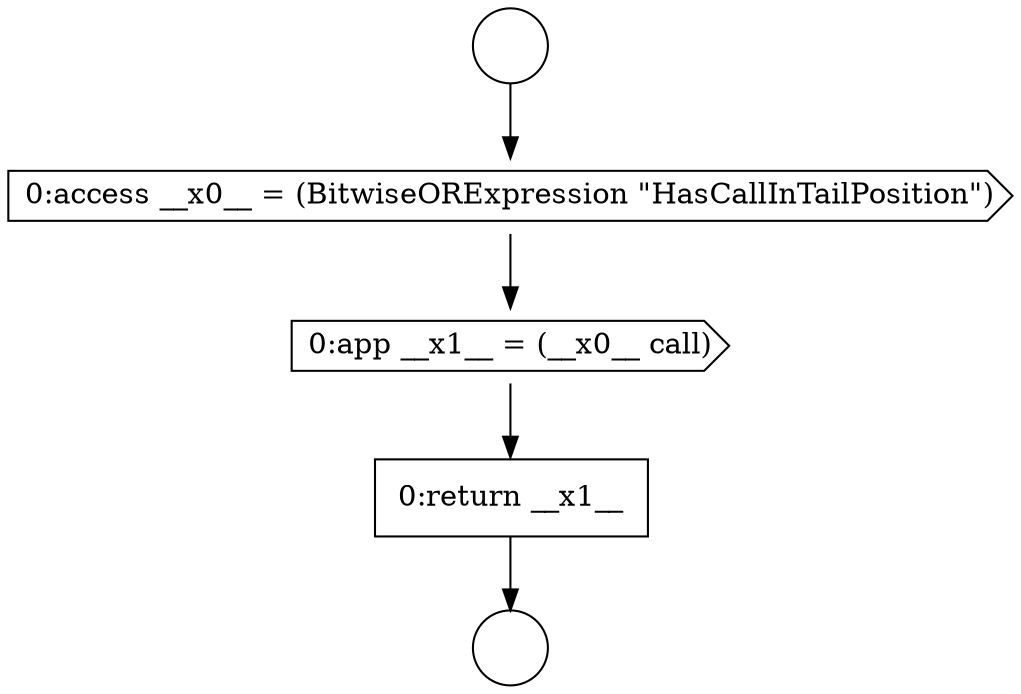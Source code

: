 digraph {
  node9520 [shape=circle label=" " color="black" fillcolor="white" style=filled]
  node9522 [shape=cds, label=<<font color="black">0:app __x1__ = (__x0__ call)</font>> color="black" fillcolor="white" style=filled]
  node9521 [shape=cds, label=<<font color="black">0:access __x0__ = (BitwiseORExpression &quot;HasCallInTailPosition&quot;)</font>> color="black" fillcolor="white" style=filled]
  node9523 [shape=none, margin=0, label=<<font color="black">
    <table border="0" cellborder="1" cellspacing="0" cellpadding="10">
      <tr><td align="left">0:return __x1__</td></tr>
    </table>
  </font>> color="black" fillcolor="white" style=filled]
  node9519 [shape=circle label=" " color="black" fillcolor="white" style=filled]
  node9519 -> node9521 [ color="black"]
  node9521 -> node9522 [ color="black"]
  node9522 -> node9523 [ color="black"]
  node9523 -> node9520 [ color="black"]
}
